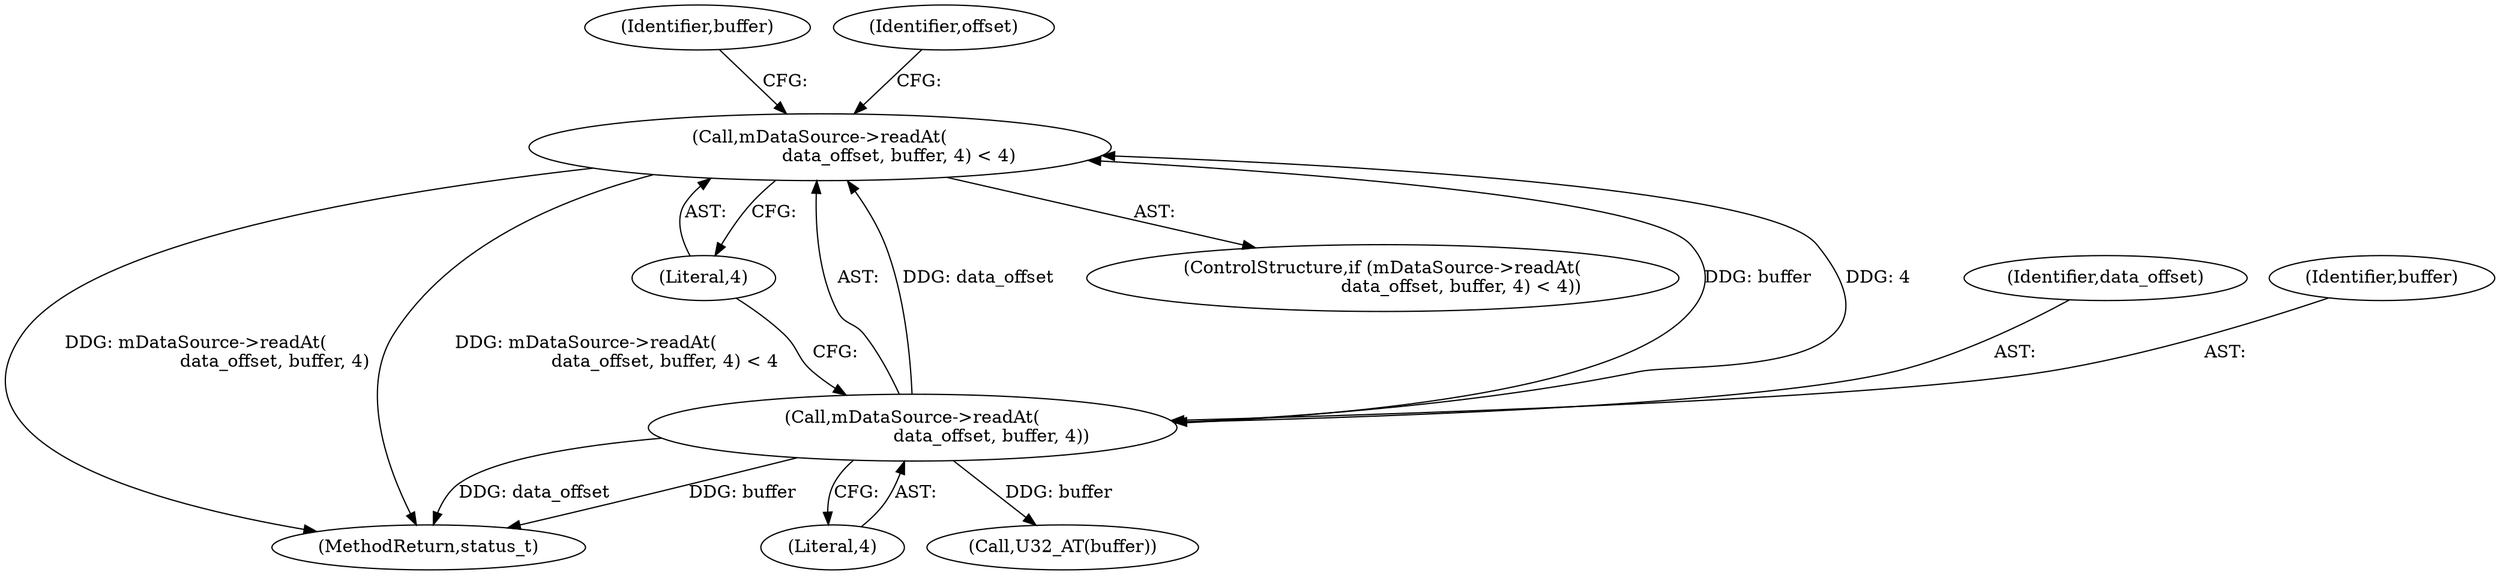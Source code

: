 digraph "0_Android_e7142a0703bc93f75e213e96ebc19000022afed9@API" {
"1002531" [label="(Call,mDataSource->readAt(\n                            data_offset, buffer, 4) < 4)"];
"1002532" [label="(Call,mDataSource->readAt(\n                            data_offset, buffer, 4))"];
"1002533" [label="(Identifier,data_offset)"];
"1002536" [label="(Literal,4)"];
"1002546" [label="(Call,U32_AT(buffer))"];
"1002547" [label="(Identifier,buffer)"];
"1002532" [label="(Call,mDataSource->readAt(\n                            data_offset, buffer, 4))"];
"1002535" [label="(Literal,4)"];
"1003275" [label="(MethodReturn,status_t)"];
"1002534" [label="(Identifier,buffer)"];
"1002531" [label="(Call,mDataSource->readAt(\n                            data_offset, buffer, 4) < 4)"];
"1002540" [label="(Identifier,offset)"];
"1002530" [label="(ControlStructure,if (mDataSource->readAt(\n                            data_offset, buffer, 4) < 4))"];
"1002531" -> "1002530"  [label="AST: "];
"1002531" -> "1002536"  [label="CFG: "];
"1002532" -> "1002531"  [label="AST: "];
"1002536" -> "1002531"  [label="AST: "];
"1002540" -> "1002531"  [label="CFG: "];
"1002547" -> "1002531"  [label="CFG: "];
"1002531" -> "1003275"  [label="DDG: mDataSource->readAt(\n                            data_offset, buffer, 4)"];
"1002531" -> "1003275"  [label="DDG: mDataSource->readAt(\n                            data_offset, buffer, 4) < 4"];
"1002532" -> "1002531"  [label="DDG: data_offset"];
"1002532" -> "1002531"  [label="DDG: buffer"];
"1002532" -> "1002531"  [label="DDG: 4"];
"1002532" -> "1002535"  [label="CFG: "];
"1002533" -> "1002532"  [label="AST: "];
"1002534" -> "1002532"  [label="AST: "];
"1002535" -> "1002532"  [label="AST: "];
"1002536" -> "1002532"  [label="CFG: "];
"1002532" -> "1003275"  [label="DDG: buffer"];
"1002532" -> "1003275"  [label="DDG: data_offset"];
"1002532" -> "1002546"  [label="DDG: buffer"];
}
